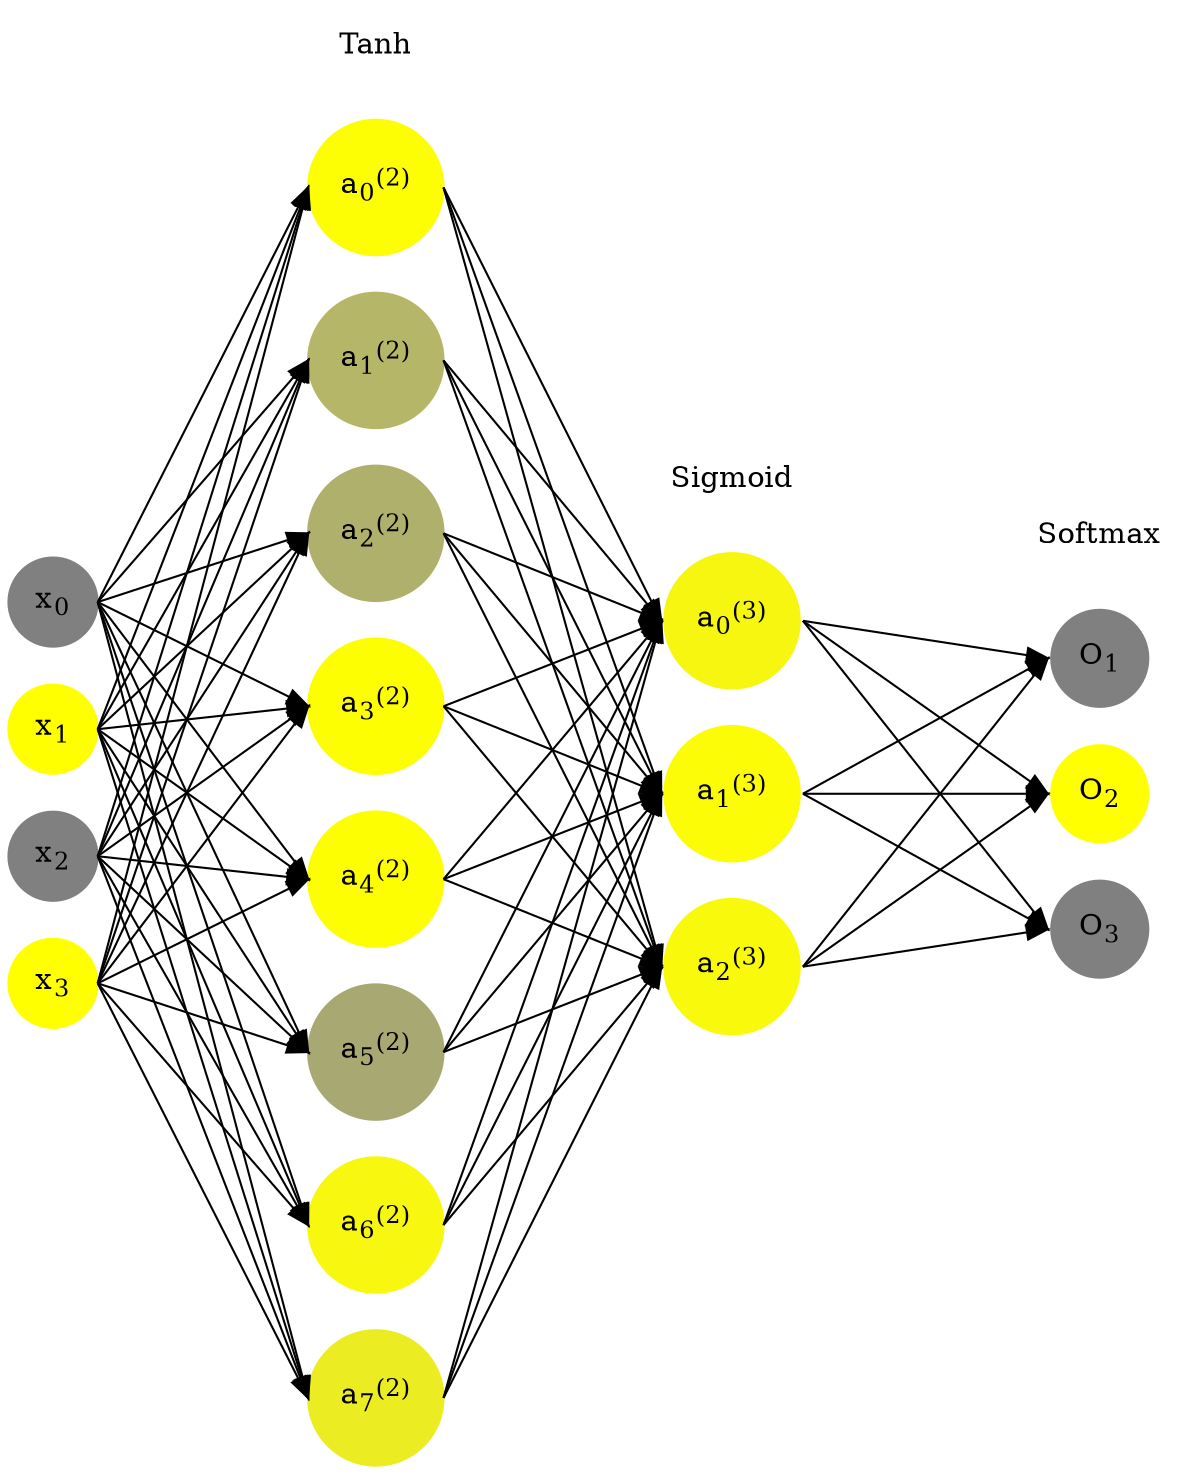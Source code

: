 digraph G {
	rankdir = LR;
	splines=false;
	edge[style=invis];
	ranksep= 1.4;
	{
	node [shape=circle, color="0.1667, 0.0, 0.5", style=filled, fillcolor="0.1667, 0.0, 0.5"];
	x0 [label=<x<sub>0</sub>>];
	}
	{
	node [shape=circle, color="0.1667, 1.0, 1.0", style=filled, fillcolor="0.1667, 1.0, 1.0"];
	x1 [label=<x<sub>1</sub>>];
	}
	{
	node [shape=circle, color="0.1667, 0.0, 0.5", style=filled, fillcolor="0.1667, 0.0, 0.5"];
	x2 [label=<x<sub>2</sub>>];
	}
	{
	node [shape=circle, color="0.1667, 1.0, 1.0", style=filled, fillcolor="0.1667, 1.0, 1.0"];
	x3 [label=<x<sub>3</sub>>];
	}
	{
	node [shape=circle, color="0.1667, 0.980290, 0.990145", style=filled, fillcolor="0.1667, 0.980290, 0.990145"];
	a02 [label=<a<sub>0</sub><sup>(2)</sup>>];
	}
	{
	node [shape=circle, color="0.1667, 0.424853, 0.712426", style=filled, fillcolor="0.1667, 0.424853, 0.712426"];
	a12 [label=<a<sub>1</sub><sup>(2)</sup>>];
	}
	{
	node [shape=circle, color="0.1667, 0.376281, 0.688141", style=filled, fillcolor="0.1667, 0.376281, 0.688141"];
	a22 [label=<a<sub>2</sub><sup>(2)</sup>>];
	}
	{
	node [shape=circle, color="0.1667, 0.991062, 0.995531", style=filled, fillcolor="0.1667, 0.991062, 0.995531"];
	a32 [label=<a<sub>3</sub><sup>(2)</sup>>];
	}
	{
	node [shape=circle, color="0.1667, 0.990874, 0.995437", style=filled, fillcolor="0.1667, 0.990874, 0.995437"];
	a42 [label=<a<sub>4</sub><sup>(2)</sup>>];
	}
	{
	node [shape=circle, color="0.1667, 0.312763, 0.656381", style=filled, fillcolor="0.1667, 0.312763, 0.656381"];
	a52 [label=<a<sub>5</sub><sup>(2)</sup>>];
	}
	{
	node [shape=circle, color="0.1667, 0.936615, 0.968307", style=filled, fillcolor="0.1667, 0.936615, 0.968307"];
	a62 [label=<a<sub>6</sub><sup>(2)</sup>>];
	}
	{
	node [shape=circle, color="0.1667, 0.847838, 0.923919", style=filled, fillcolor="0.1667, 0.847838, 0.923919"];
	a72 [label=<a<sub>7</sub><sup>(2)</sup>>];
	}
	{
	node [shape=circle, color="0.1667, 0.928584, 0.964292", style=filled, fillcolor="0.1667, 0.928584, 0.964292"];
	a03 [label=<a<sub>0</sub><sup>(3)</sup>>];
	}
	{
	node [shape=circle, color="0.1667, 0.974528, 0.987264", style=filled, fillcolor="0.1667, 0.974528, 0.987264"];
	a13 [label=<a<sub>1</sub><sup>(3)</sup>>];
	}
	{
	node [shape=circle, color="0.1667, 0.949716, 0.974858", style=filled, fillcolor="0.1667, 0.949716, 0.974858"];
	a23 [label=<a<sub>2</sub><sup>(3)</sup>>];
	}
	{
	node [shape=circle, color="0.1667, 0.0, 0.5", style=filled, fillcolor="0.1667, 0.0, 0.5"];
	O1 [label=<O<sub>1</sub>>];
	}
	{
	node [shape=circle, color="0.1667, 1.0, 1.0", style=filled, fillcolor="0.1667, 1.0, 1.0"];
	O2 [label=<O<sub>2</sub>>];
	}
	{
	node [shape=circle, color="0.1667, 0.0, 0.5", style=filled, fillcolor="0.1667, 0.0, 0.5"];
	O3 [label=<O<sub>3</sub>>];
	}
	{
	rank=same;
	x0->x1->x2->x3;
	}
	{
	rank=same;
	a02->a12->a22->a32->a42->a52->a62->a72;
	}
	{
	rank=same;
	a03->a13->a23;
	}
	{
	rank=same;
	O1->O2->O3;
	}
	l1 [shape=plaintext,label="Tanh"];
	l1->a02;
	{rank=same; l1;a02};
	l2 [shape=plaintext,label="Sigmoid"];
	l2->a03;
	{rank=same; l2;a03};
	l3 [shape=plaintext,label="Softmax"];
	l3->O1;
	{rank=same; l3;O1};
edge[style=solid, tailport=e, headport=w];
	{x0;x1;x2;x3} -> {a02;a12;a22;a32;a42;a52;a62;a72};
	{a02;a12;a22;a32;a42;a52;a62;a72} -> {a03;a13;a23};
	{a03;a13;a23} -> {O1,O2,O3};
}